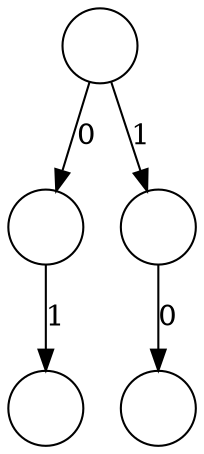 digraph Explosion {
  node [shape=circle, fixedsize=true, label=""];
  root -> root0[label="0"];
  root0 -> root01[label="1"];
  root -> root1[label="1"];
  root1 -> root10[label="0"];
}